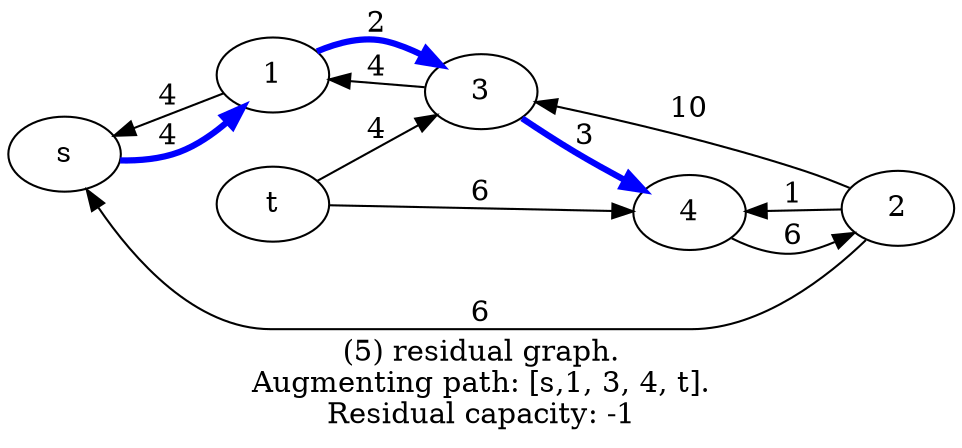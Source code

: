 digraph residualGraph5 {
    rankdir="LR";
    label="(5) residual graph.
Augmenting path: [s,1, 3, 4, t].
Residual capacity: -1";
    s -> 1 [label="4", len=4, penwidth=3, color="blue"];
    t -> 3 [label="4", len=4];
    t -> 4 [label="6", len=6];
    1 -> 3 [label="2", len=2, penwidth=3, color="blue"];
    1 -> s [label="4", len=4];
    2 -> 3 [label="10", len=10];
    2 -> 4 [label="1", len=1];
    2 -> s [label="6", len=6];
    3 -> 4 [label="3", len=3, penwidth=3, color="blue"];
    3 -> 1 [label="4", len=4];
    4 -> 2 [label="6", len=6];
}
